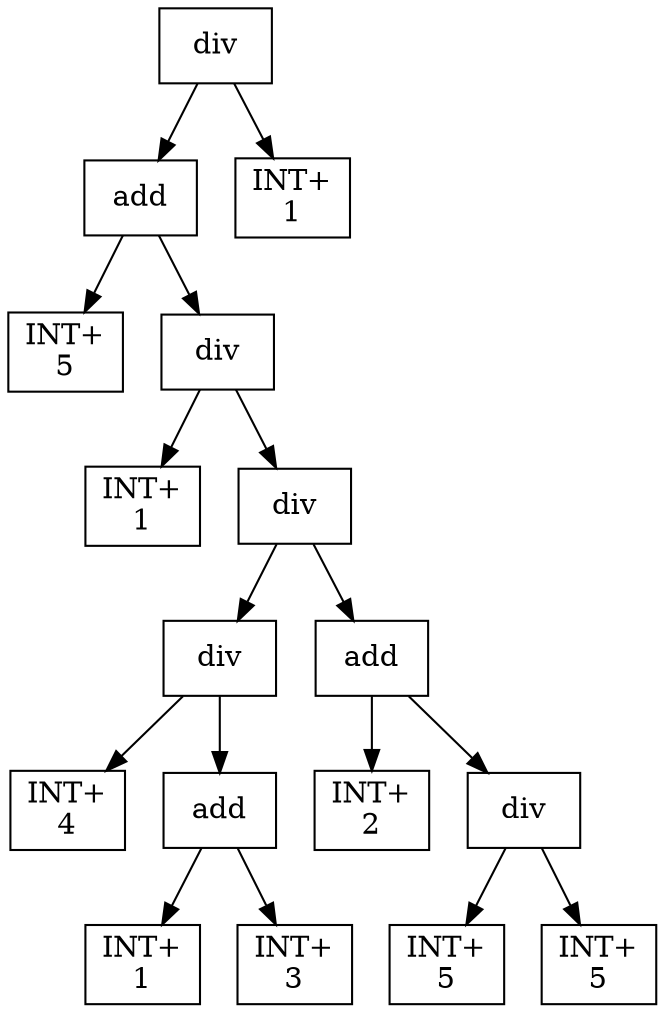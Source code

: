 digraph expr {
  node [shape=box];
  n1 [label="div"];
  n2 [label="add"];
  n3 [label="INT+\n5"];
  n4 [label="div"];
  n5 [label="INT+\n1"];
  n6 [label="div"];
  n7 [label="div"];
  n8 [label="INT+\n4"];
  n9 [label="add"];
  n10 [label="INT+\n1"];
  n11 [label="INT+\n3"];
  n9 -> n10;
  n9 -> n11;
  n7 -> n8;
  n7 -> n9;
  n12 [label="add"];
  n13 [label="INT+\n2"];
  n14 [label="div"];
  n15 [label="INT+\n5"];
  n16 [label="INT+\n5"];
  n14 -> n15;
  n14 -> n16;
  n12 -> n13;
  n12 -> n14;
  n6 -> n7;
  n6 -> n12;
  n4 -> n5;
  n4 -> n6;
  n2 -> n3;
  n2 -> n4;
  n17 [label="INT+\n1"];
  n1 -> n2;
  n1 -> n17;
}
